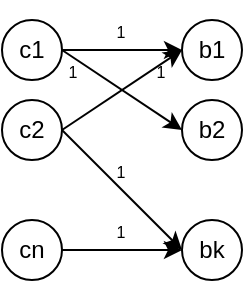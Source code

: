 <mxfile version="22.0.8" type="github">
  <diagram name="第 1 页" id="kpy2wHM0dTpBzFNz9VYz">
    <mxGraphModel dx="344" dy="190" grid="1" gridSize="10" guides="1" tooltips="1" connect="1" arrows="1" fold="1" page="1" pageScale="1" pageWidth="827" pageHeight="1169" math="0" shadow="0">
      <root>
        <mxCell id="0" />
        <mxCell id="1" parent="0" />
        <mxCell id="G9fulEIIqTmYyIQHRPcW-8" style="rounded=0;orthogonalLoop=1;jettySize=auto;html=1;exitX=1;exitY=0.5;exitDx=0;exitDy=0;entryX=0;entryY=0.5;entryDx=0;entryDy=0;" edge="1" parent="1" source="G9fulEIIqTmYyIQHRPcW-1" target="G9fulEIIqTmYyIQHRPcW-5">
          <mxGeometry relative="1" as="geometry" />
        </mxCell>
        <mxCell id="G9fulEIIqTmYyIQHRPcW-9" style="rounded=0;orthogonalLoop=1;jettySize=auto;html=1;exitX=1;exitY=0.5;exitDx=0;exitDy=0;entryX=0;entryY=0.5;entryDx=0;entryDy=0;" edge="1" parent="1" source="G9fulEIIqTmYyIQHRPcW-1" target="G9fulEIIqTmYyIQHRPcW-6">
          <mxGeometry relative="1" as="geometry" />
        </mxCell>
        <mxCell id="G9fulEIIqTmYyIQHRPcW-1" value="c1" style="ellipse;whiteSpace=wrap;html=1;aspect=fixed;" vertex="1" parent="1">
          <mxGeometry x="370" y="260" width="30" height="30" as="geometry" />
        </mxCell>
        <mxCell id="G9fulEIIqTmYyIQHRPcW-10" style="rounded=0;orthogonalLoop=1;jettySize=auto;html=1;exitX=1;exitY=0.5;exitDx=0;exitDy=0;entryX=0;entryY=0.5;entryDx=0;entryDy=0;" edge="1" parent="1" source="G9fulEIIqTmYyIQHRPcW-3" target="G9fulEIIqTmYyIQHRPcW-7">
          <mxGeometry relative="1" as="geometry" />
        </mxCell>
        <mxCell id="G9fulEIIqTmYyIQHRPcW-13" style="rounded=0;orthogonalLoop=1;jettySize=auto;html=1;exitX=1;exitY=0.5;exitDx=0;exitDy=0;entryX=0;entryY=0.5;entryDx=0;entryDy=0;" edge="1" parent="1" source="G9fulEIIqTmYyIQHRPcW-3" target="G9fulEIIqTmYyIQHRPcW-5">
          <mxGeometry relative="1" as="geometry" />
        </mxCell>
        <mxCell id="G9fulEIIqTmYyIQHRPcW-3" value="c2" style="ellipse;whiteSpace=wrap;html=1;aspect=fixed;" vertex="1" parent="1">
          <mxGeometry x="370" y="300" width="30" height="30" as="geometry" />
        </mxCell>
        <mxCell id="G9fulEIIqTmYyIQHRPcW-12" style="rounded=0;orthogonalLoop=1;jettySize=auto;html=1;exitX=1;exitY=0.5;exitDx=0;exitDy=0;entryX=0;entryY=0.5;entryDx=0;entryDy=0;" edge="1" parent="1" source="G9fulEIIqTmYyIQHRPcW-4" target="G9fulEIIqTmYyIQHRPcW-7">
          <mxGeometry relative="1" as="geometry" />
        </mxCell>
        <mxCell id="G9fulEIIqTmYyIQHRPcW-4" value="cn" style="ellipse;whiteSpace=wrap;html=1;aspect=fixed;" vertex="1" parent="1">
          <mxGeometry x="370" y="360" width="30" height="30" as="geometry" />
        </mxCell>
        <mxCell id="G9fulEIIqTmYyIQHRPcW-5" value="b1" style="ellipse;whiteSpace=wrap;html=1;aspect=fixed;" vertex="1" parent="1">
          <mxGeometry x="460" y="260" width="30" height="30" as="geometry" />
        </mxCell>
        <mxCell id="G9fulEIIqTmYyIQHRPcW-6" value="b2" style="ellipse;whiteSpace=wrap;html=1;aspect=fixed;" vertex="1" parent="1">
          <mxGeometry x="460" y="300" width="30" height="30" as="geometry" />
        </mxCell>
        <mxCell id="G9fulEIIqTmYyIQHRPcW-7" value="bk" style="ellipse;whiteSpace=wrap;html=1;aspect=fixed;" vertex="1" parent="1">
          <mxGeometry x="460" y="360" width="30" height="30" as="geometry" />
        </mxCell>
        <mxCell id="G9fulEIIqTmYyIQHRPcW-14" value="&lt;font style=&quot;font-size: 8px;&quot;&gt;1&lt;/font&gt;" style="text;html=1;align=center;verticalAlign=middle;resizable=0;points=[];autosize=1;strokeColor=none;fillColor=none;" vertex="1" parent="1">
          <mxGeometry x="413.5" y="250" width="30" height="30" as="geometry" />
        </mxCell>
        <mxCell id="G9fulEIIqTmYyIQHRPcW-15" value="&lt;font style=&quot;font-size: 8px;&quot;&gt;1&lt;/font&gt;" style="text;html=1;align=center;verticalAlign=middle;resizable=0;points=[];autosize=1;strokeColor=none;fillColor=none;" vertex="1" parent="1">
          <mxGeometry x="390" y="270" width="30" height="30" as="geometry" />
        </mxCell>
        <mxCell id="G9fulEIIqTmYyIQHRPcW-17" value="&lt;font style=&quot;font-size: 8px;&quot;&gt;1&lt;/font&gt;" style="text;html=1;align=center;verticalAlign=middle;resizable=0;points=[];autosize=1;strokeColor=none;fillColor=none;" vertex="1" parent="1">
          <mxGeometry x="433.5" y="270" width="30" height="30" as="geometry" />
        </mxCell>
        <mxCell id="G9fulEIIqTmYyIQHRPcW-19" value="&lt;font style=&quot;font-size: 8px;&quot;&gt;1&lt;/font&gt;" style="text;html=1;align=center;verticalAlign=middle;resizable=0;points=[];autosize=1;strokeColor=none;fillColor=none;" vertex="1" parent="1">
          <mxGeometry x="413.5" y="320" width="30" height="30" as="geometry" />
        </mxCell>
        <mxCell id="G9fulEIIqTmYyIQHRPcW-20" value="&lt;font style=&quot;font-size: 8px;&quot;&gt;1&lt;/font&gt;" style="text;html=1;align=center;verticalAlign=middle;resizable=0;points=[];autosize=1;strokeColor=none;fillColor=none;" vertex="1" parent="1">
          <mxGeometry x="414" y="350" width="30" height="30" as="geometry" />
        </mxCell>
      </root>
    </mxGraphModel>
  </diagram>
</mxfile>
